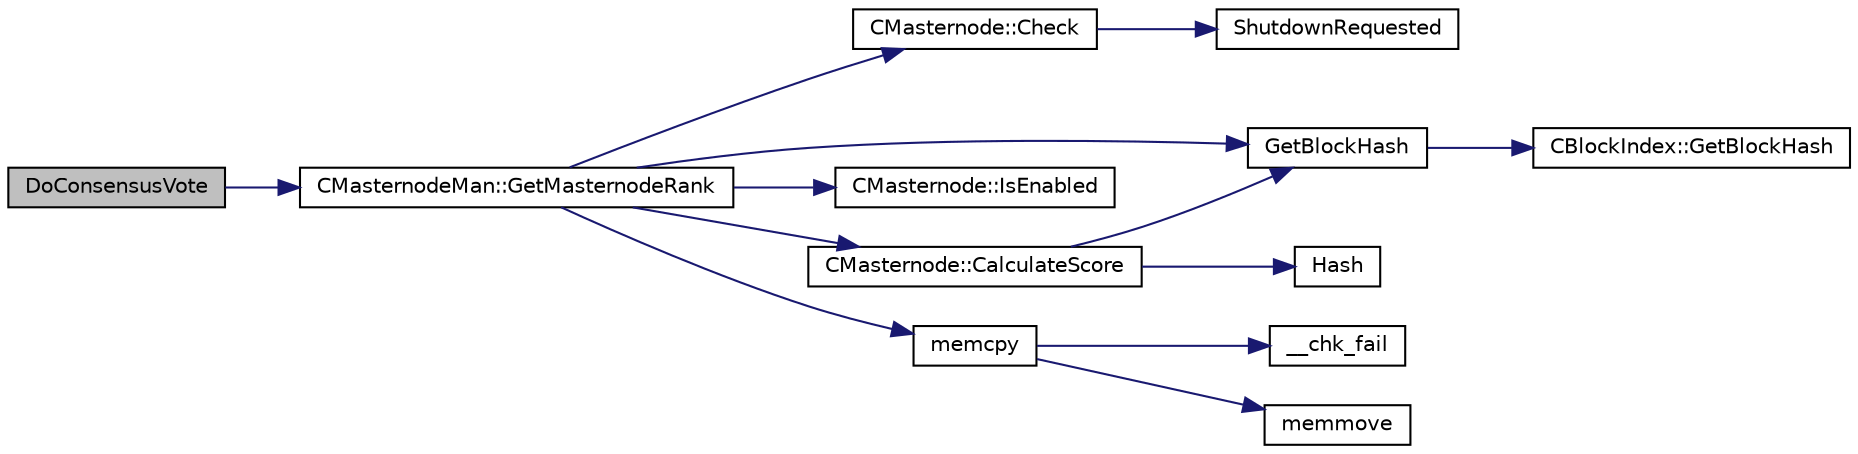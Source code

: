 digraph "DoConsensusVote"
{
  edge [fontname="Helvetica",fontsize="10",labelfontname="Helvetica",labelfontsize="10"];
  node [fontname="Helvetica",fontsize="10",shape=record];
  rankdir="LR";
  Node32 [label="DoConsensusVote",height=0.2,width=0.4,color="black", fillcolor="grey75", style="filled", fontcolor="black"];
  Node32 -> Node33 [color="midnightblue",fontsize="10",style="solid",fontname="Helvetica"];
  Node33 [label="CMasternodeMan::GetMasternodeRank",height=0.2,width=0.4,color="black", fillcolor="white", style="filled",URL="$class_c_masternode_man.html#a41fd522da90284837d5dcb1e2d2e7d7c"];
  Node33 -> Node34 [color="midnightblue",fontsize="10",style="solid",fontname="Helvetica"];
  Node34 [label="GetBlockHash",height=0.2,width=0.4,color="black", fillcolor="white", style="filled",URL="$masternode_8cpp.html#a32f5cbabfc2bd53c2f2daedf122a83cb"];
  Node34 -> Node35 [color="midnightblue",fontsize="10",style="solid",fontname="Helvetica"];
  Node35 [label="CBlockIndex::GetBlockHash",height=0.2,width=0.4,color="black", fillcolor="white", style="filled",URL="$class_c_block_index.html#a98490a2788c65cdd6ae9002b004dd74c"];
  Node33 -> Node36 [color="midnightblue",fontsize="10",style="solid",fontname="Helvetica"];
  Node36 [label="CMasternode::Check",height=0.2,width=0.4,color="black", fillcolor="white", style="filled",URL="$class_c_masternode.html#a6c5f883b797298678c1cf814faab09a5"];
  Node36 -> Node37 [color="midnightblue",fontsize="10",style="solid",fontname="Helvetica"];
  Node37 [label="ShutdownRequested",height=0.2,width=0.4,color="black", fillcolor="white", style="filled",URL="$init_8cpp.html#a6f201ca9fe6b594f1985c12b4482ea5a"];
  Node33 -> Node38 [color="midnightblue",fontsize="10",style="solid",fontname="Helvetica"];
  Node38 [label="CMasternode::IsEnabled",height=0.2,width=0.4,color="black", fillcolor="white", style="filled",URL="$class_c_masternode.html#a08782379f6ba10e9087b39f0cef19bce"];
  Node33 -> Node39 [color="midnightblue",fontsize="10",style="solid",fontname="Helvetica"];
  Node39 [label="CMasternode::CalculateScore",height=0.2,width=0.4,color="black", fillcolor="white", style="filled",URL="$class_c_masternode.html#a5193b7bca7224b39c455ddd39f0846f3"];
  Node39 -> Node34 [color="midnightblue",fontsize="10",style="solid",fontname="Helvetica"];
  Node39 -> Node40 [color="midnightblue",fontsize="10",style="solid",fontname="Helvetica"];
  Node40 [label="Hash",height=0.2,width=0.4,color="black", fillcolor="white", style="filled",URL="$hash_8h.html#ab3f6c437460137530d86e09c2c102e99"];
  Node33 -> Node41 [color="midnightblue",fontsize="10",style="solid",fontname="Helvetica"];
  Node41 [label="memcpy",height=0.2,width=0.4,color="black", fillcolor="white", style="filled",URL="$glibc__compat_8cpp.html#a0f46826ab0466591e136db24394923cf"];
  Node41 -> Node42 [color="midnightblue",fontsize="10",style="solid",fontname="Helvetica"];
  Node42 [label="memmove",height=0.2,width=0.4,color="black", fillcolor="white", style="filled",URL="$glibc__compat_8cpp.html#a9778d49e9029dd75bc53ecbbf9f5e9a1"];
  Node41 -> Node43 [color="midnightblue",fontsize="10",style="solid",fontname="Helvetica"];
  Node43 [label="__chk_fail",height=0.2,width=0.4,color="black", fillcolor="white", style="filled",URL="$glibc__compat_8cpp.html#a424ac71631da5ada2976630ff67051d1"];
}
